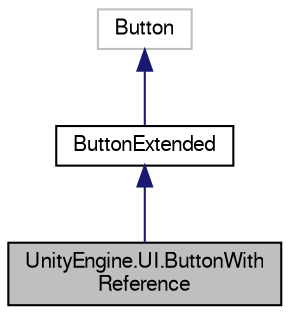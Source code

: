 digraph "UnityEngine.UI.ButtonWithReference"
{
  edge [fontname="FreeSans",fontsize="10",labelfontname="FreeSans",labelfontsize="10"];
  node [fontname="FreeSans",fontsize="10",shape=record];
  Node1 [label="UnityEngine.UI.ButtonWith\lReference",height=0.2,width=0.4,color="black", fillcolor="grey75", style="filled", fontcolor="black"];
  Node2 -> Node1 [dir="back",color="midnightblue",fontsize="10",style="solid",fontname="FreeSans"];
  Node2 [label="ButtonExtended",height=0.2,width=0.4,color="black", fillcolor="white", style="filled",URL="$class_unity_engine_1_1_u_i_1_1_button_extended.html"];
  Node3 -> Node2 [dir="back",color="midnightblue",fontsize="10",style="solid",fontname="FreeSans"];
  Node3 [label="Button",height=0.2,width=0.4,color="grey75", fillcolor="white", style="filled"];
}
